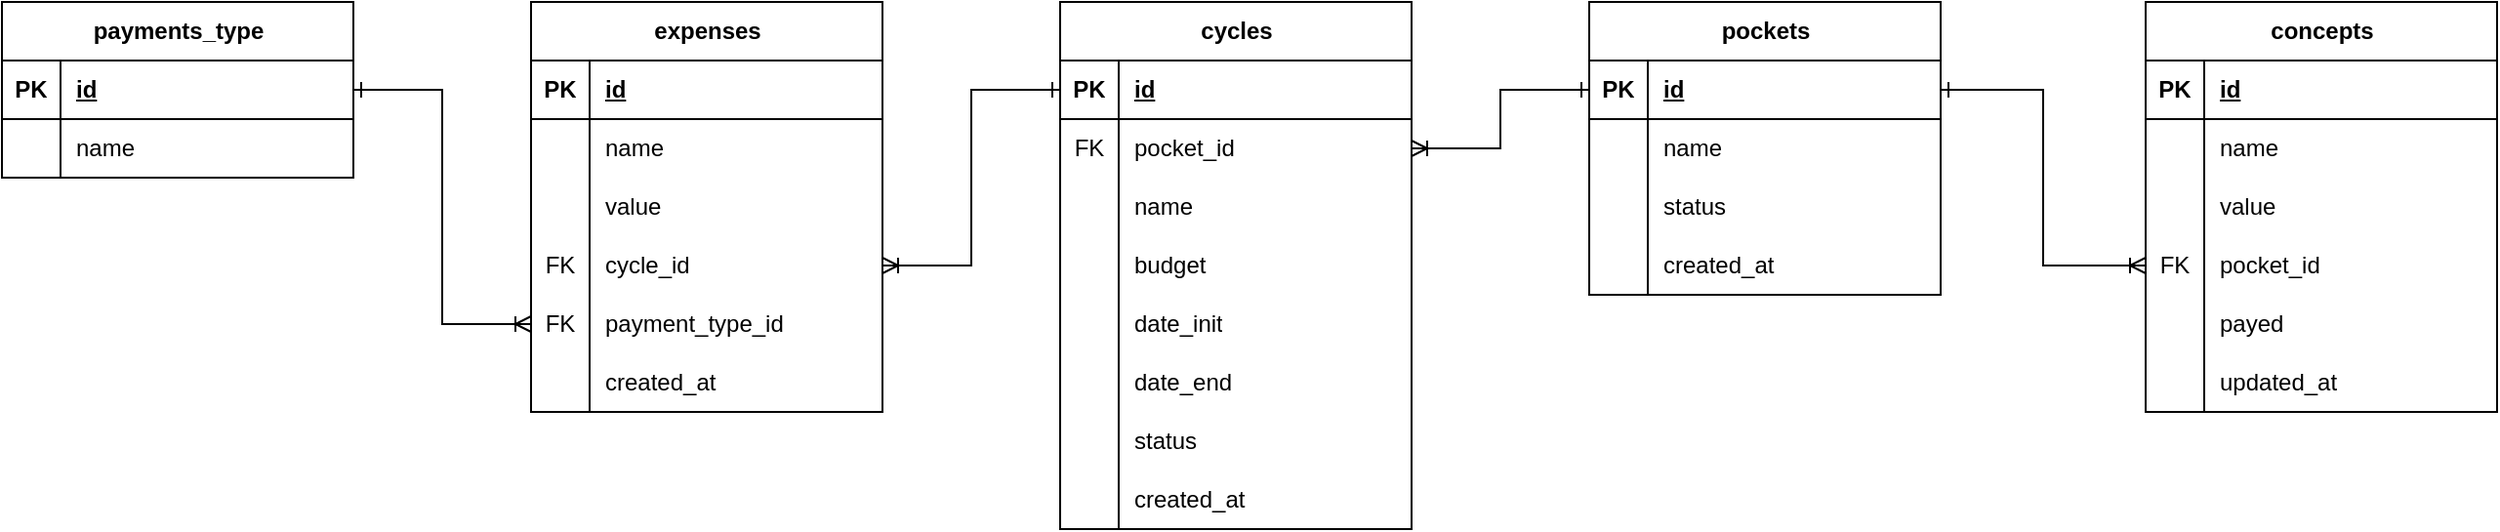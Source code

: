 <mxfile version="26.0.9">
  <diagram name="Page-1" id="GeWMx7mOWB3O76oJJy0g">
    <mxGraphModel dx="821" dy="547" grid="0" gridSize="10" guides="1" tooltips="1" connect="1" arrows="1" fold="1" page="0" pageScale="1" pageWidth="850" pageHeight="1100" math="0" shadow="0">
      <root>
        <mxCell id="0" />
        <mxCell id="1" parent="0" />
        <mxCell id="YxS4vOd6Nqn7UH2DYtod-55" style="edgeStyle=orthogonalEdgeStyle;rounded=0;orthogonalLoop=1;jettySize=auto;html=1;endArrow=ERoneToMany;endFill=0;startArrow=ERone;startFill=0;" parent="1" source="YxS4vOd6Nqn7UH2DYtod-2" target="YxS4vOd6Nqn7UH2DYtod-49" edge="1">
          <mxGeometry relative="1" as="geometry" />
        </mxCell>
        <mxCell id="YxS4vOd6Nqn7UH2DYtod-1" value="payments_type" style="shape=table;startSize=30;container=1;collapsible=1;childLayout=tableLayout;fixedRows=1;rowLines=0;fontStyle=1;align=center;resizeLast=1;html=1;" parent="1" vertex="1">
          <mxGeometry x="13" y="58" width="180" height="90" as="geometry" />
        </mxCell>
        <mxCell id="YxS4vOd6Nqn7UH2DYtod-2" value="" style="shape=tableRow;horizontal=0;startSize=0;swimlaneHead=0;swimlaneBody=0;fillColor=none;collapsible=0;dropTarget=0;points=[[0,0.5],[1,0.5]];portConstraint=eastwest;top=0;left=0;right=0;bottom=1;" parent="YxS4vOd6Nqn7UH2DYtod-1" vertex="1">
          <mxGeometry y="30" width="180" height="30" as="geometry" />
        </mxCell>
        <mxCell id="YxS4vOd6Nqn7UH2DYtod-3" value="PK" style="shape=partialRectangle;connectable=0;fillColor=none;top=0;left=0;bottom=0;right=0;fontStyle=1;overflow=hidden;whiteSpace=wrap;html=1;" parent="YxS4vOd6Nqn7UH2DYtod-2" vertex="1">
          <mxGeometry width="30" height="30" as="geometry">
            <mxRectangle width="30" height="30" as="alternateBounds" />
          </mxGeometry>
        </mxCell>
        <mxCell id="YxS4vOd6Nqn7UH2DYtod-4" value="id" style="shape=partialRectangle;connectable=0;fillColor=none;top=0;left=0;bottom=0;right=0;align=left;spacingLeft=6;fontStyle=5;overflow=hidden;whiteSpace=wrap;html=1;" parent="YxS4vOd6Nqn7UH2DYtod-2" vertex="1">
          <mxGeometry x="30" width="150" height="30" as="geometry">
            <mxRectangle width="150" height="30" as="alternateBounds" />
          </mxGeometry>
        </mxCell>
        <mxCell id="YxS4vOd6Nqn7UH2DYtod-5" value="" style="shape=tableRow;horizontal=0;startSize=0;swimlaneHead=0;swimlaneBody=0;fillColor=none;collapsible=0;dropTarget=0;points=[[0,0.5],[1,0.5]];portConstraint=eastwest;top=0;left=0;right=0;bottom=0;" parent="YxS4vOd6Nqn7UH2DYtod-1" vertex="1">
          <mxGeometry y="60" width="180" height="30" as="geometry" />
        </mxCell>
        <mxCell id="YxS4vOd6Nqn7UH2DYtod-6" value="" style="shape=partialRectangle;connectable=0;fillColor=none;top=0;left=0;bottom=0;right=0;editable=1;overflow=hidden;whiteSpace=wrap;html=1;" parent="YxS4vOd6Nqn7UH2DYtod-5" vertex="1">
          <mxGeometry width="30" height="30" as="geometry">
            <mxRectangle width="30" height="30" as="alternateBounds" />
          </mxGeometry>
        </mxCell>
        <mxCell id="YxS4vOd6Nqn7UH2DYtod-7" value="name" style="shape=partialRectangle;connectable=0;fillColor=none;top=0;left=0;bottom=0;right=0;align=left;spacingLeft=6;overflow=hidden;whiteSpace=wrap;html=1;" parent="YxS4vOd6Nqn7UH2DYtod-5" vertex="1">
          <mxGeometry x="30" width="150" height="30" as="geometry">
            <mxRectangle width="150" height="30" as="alternateBounds" />
          </mxGeometry>
        </mxCell>
        <mxCell id="YxS4vOd6Nqn7UH2DYtod-14" value="pockets" style="shape=table;startSize=30;container=1;collapsible=1;childLayout=tableLayout;fixedRows=1;rowLines=0;fontStyle=1;align=center;resizeLast=1;html=1;" parent="1" vertex="1">
          <mxGeometry x="826" y="58" width="180" height="150" as="geometry" />
        </mxCell>
        <mxCell id="YxS4vOd6Nqn7UH2DYtod-15" value="" style="shape=tableRow;horizontal=0;startSize=0;swimlaneHead=0;swimlaneBody=0;fillColor=none;collapsible=0;dropTarget=0;points=[[0,0.5],[1,0.5]];portConstraint=eastwest;top=0;left=0;right=0;bottom=1;" parent="YxS4vOd6Nqn7UH2DYtod-14" vertex="1">
          <mxGeometry y="30" width="180" height="30" as="geometry" />
        </mxCell>
        <mxCell id="YxS4vOd6Nqn7UH2DYtod-16" value="PK" style="shape=partialRectangle;connectable=0;fillColor=none;top=0;left=0;bottom=0;right=0;fontStyle=1;overflow=hidden;whiteSpace=wrap;html=1;" parent="YxS4vOd6Nqn7UH2DYtod-15" vertex="1">
          <mxGeometry width="30" height="30" as="geometry">
            <mxRectangle width="30" height="30" as="alternateBounds" />
          </mxGeometry>
        </mxCell>
        <mxCell id="YxS4vOd6Nqn7UH2DYtod-17" value="id" style="shape=partialRectangle;connectable=0;fillColor=none;top=0;left=0;bottom=0;right=0;align=left;spacingLeft=6;fontStyle=5;overflow=hidden;whiteSpace=wrap;html=1;" parent="YxS4vOd6Nqn7UH2DYtod-15" vertex="1">
          <mxGeometry x="30" width="150" height="30" as="geometry">
            <mxRectangle width="150" height="30" as="alternateBounds" />
          </mxGeometry>
        </mxCell>
        <mxCell id="YxS4vOd6Nqn7UH2DYtod-18" value="" style="shape=tableRow;horizontal=0;startSize=0;swimlaneHead=0;swimlaneBody=0;fillColor=none;collapsible=0;dropTarget=0;points=[[0,0.5],[1,0.5]];portConstraint=eastwest;top=0;left=0;right=0;bottom=0;" parent="YxS4vOd6Nqn7UH2DYtod-14" vertex="1">
          <mxGeometry y="60" width="180" height="30" as="geometry" />
        </mxCell>
        <mxCell id="YxS4vOd6Nqn7UH2DYtod-19" value="" style="shape=partialRectangle;connectable=0;fillColor=none;top=0;left=0;bottom=0;right=0;editable=1;overflow=hidden;whiteSpace=wrap;html=1;" parent="YxS4vOd6Nqn7UH2DYtod-18" vertex="1">
          <mxGeometry width="30" height="30" as="geometry">
            <mxRectangle width="30" height="30" as="alternateBounds" />
          </mxGeometry>
        </mxCell>
        <mxCell id="YxS4vOd6Nqn7UH2DYtod-20" value="name" style="shape=partialRectangle;connectable=0;fillColor=none;top=0;left=0;bottom=0;right=0;align=left;spacingLeft=6;overflow=hidden;whiteSpace=wrap;html=1;" parent="YxS4vOd6Nqn7UH2DYtod-18" vertex="1">
          <mxGeometry x="30" width="150" height="30" as="geometry">
            <mxRectangle width="150" height="30" as="alternateBounds" />
          </mxGeometry>
        </mxCell>
        <mxCell id="YxS4vOd6Nqn7UH2DYtod-33" value="" style="shape=tableRow;horizontal=0;startSize=0;swimlaneHead=0;swimlaneBody=0;fillColor=none;collapsible=0;dropTarget=0;points=[[0,0.5],[1,0.5]];portConstraint=eastwest;top=0;left=0;right=0;bottom=0;" parent="YxS4vOd6Nqn7UH2DYtod-14" vertex="1">
          <mxGeometry y="90" width="180" height="30" as="geometry" />
        </mxCell>
        <mxCell id="YxS4vOd6Nqn7UH2DYtod-34" value="" style="shape=partialRectangle;connectable=0;fillColor=none;top=0;left=0;bottom=0;right=0;editable=1;overflow=hidden;whiteSpace=wrap;html=1;" parent="YxS4vOd6Nqn7UH2DYtod-33" vertex="1">
          <mxGeometry width="30" height="30" as="geometry">
            <mxRectangle width="30" height="30" as="alternateBounds" />
          </mxGeometry>
        </mxCell>
        <mxCell id="YxS4vOd6Nqn7UH2DYtod-35" value="status" style="shape=partialRectangle;connectable=0;fillColor=none;top=0;left=0;bottom=0;right=0;align=left;spacingLeft=6;overflow=hidden;whiteSpace=wrap;html=1;" parent="YxS4vOd6Nqn7UH2DYtod-33" vertex="1">
          <mxGeometry x="30" width="150" height="30" as="geometry">
            <mxRectangle width="150" height="30" as="alternateBounds" />
          </mxGeometry>
        </mxCell>
        <mxCell id="YxS4vOd6Nqn7UH2DYtod-85" value="" style="shape=tableRow;horizontal=0;startSize=0;swimlaneHead=0;swimlaneBody=0;fillColor=none;collapsible=0;dropTarget=0;points=[[0,0.5],[1,0.5]];portConstraint=eastwest;top=0;left=0;right=0;bottom=0;" parent="YxS4vOd6Nqn7UH2DYtod-14" vertex="1">
          <mxGeometry y="120" width="180" height="30" as="geometry" />
        </mxCell>
        <mxCell id="YxS4vOd6Nqn7UH2DYtod-86" value="" style="shape=partialRectangle;connectable=0;fillColor=none;top=0;left=0;bottom=0;right=0;editable=1;overflow=hidden;whiteSpace=wrap;html=1;" parent="YxS4vOd6Nqn7UH2DYtod-85" vertex="1">
          <mxGeometry width="30" height="30" as="geometry">
            <mxRectangle width="30" height="30" as="alternateBounds" />
          </mxGeometry>
        </mxCell>
        <mxCell id="YxS4vOd6Nqn7UH2DYtod-87" value="created_at" style="shape=partialRectangle;connectable=0;fillColor=none;top=0;left=0;bottom=0;right=0;align=left;spacingLeft=6;overflow=hidden;whiteSpace=wrap;html=1;" parent="YxS4vOd6Nqn7UH2DYtod-85" vertex="1">
          <mxGeometry x="30" width="150" height="30" as="geometry">
            <mxRectangle width="150" height="30" as="alternateBounds" />
          </mxGeometry>
        </mxCell>
        <mxCell id="YxS4vOd6Nqn7UH2DYtod-36" value="expenses" style="shape=table;startSize=30;container=1;collapsible=1;childLayout=tableLayout;fixedRows=1;rowLines=0;fontStyle=1;align=center;resizeLast=1;html=1;" parent="1" vertex="1">
          <mxGeometry x="284" y="58" width="180" height="210" as="geometry" />
        </mxCell>
        <mxCell id="YxS4vOd6Nqn7UH2DYtod-37" value="" style="shape=tableRow;horizontal=0;startSize=0;swimlaneHead=0;swimlaneBody=0;fillColor=none;collapsible=0;dropTarget=0;points=[[0,0.5],[1,0.5]];portConstraint=eastwest;top=0;left=0;right=0;bottom=1;" parent="YxS4vOd6Nqn7UH2DYtod-36" vertex="1">
          <mxGeometry y="30" width="180" height="30" as="geometry" />
        </mxCell>
        <mxCell id="YxS4vOd6Nqn7UH2DYtod-38" value="PK" style="shape=partialRectangle;connectable=0;fillColor=none;top=0;left=0;bottom=0;right=0;fontStyle=1;overflow=hidden;whiteSpace=wrap;html=1;" parent="YxS4vOd6Nqn7UH2DYtod-37" vertex="1">
          <mxGeometry width="30" height="30" as="geometry">
            <mxRectangle width="30" height="30" as="alternateBounds" />
          </mxGeometry>
        </mxCell>
        <mxCell id="YxS4vOd6Nqn7UH2DYtod-39" value="id" style="shape=partialRectangle;connectable=0;fillColor=none;top=0;left=0;bottom=0;right=0;align=left;spacingLeft=6;fontStyle=5;overflow=hidden;whiteSpace=wrap;html=1;" parent="YxS4vOd6Nqn7UH2DYtod-37" vertex="1">
          <mxGeometry x="30" width="150" height="30" as="geometry">
            <mxRectangle width="150" height="30" as="alternateBounds" />
          </mxGeometry>
        </mxCell>
        <mxCell id="YxS4vOd6Nqn7UH2DYtod-40" value="" style="shape=tableRow;horizontal=0;startSize=0;swimlaneHead=0;swimlaneBody=0;fillColor=none;collapsible=0;dropTarget=0;points=[[0,0.5],[1,0.5]];portConstraint=eastwest;top=0;left=0;right=0;bottom=0;" parent="YxS4vOd6Nqn7UH2DYtod-36" vertex="1">
          <mxGeometry y="60" width="180" height="30" as="geometry" />
        </mxCell>
        <mxCell id="YxS4vOd6Nqn7UH2DYtod-41" value="" style="shape=partialRectangle;connectable=0;fillColor=none;top=0;left=0;bottom=0;right=0;editable=1;overflow=hidden;whiteSpace=wrap;html=1;" parent="YxS4vOd6Nqn7UH2DYtod-40" vertex="1">
          <mxGeometry width="30" height="30" as="geometry">
            <mxRectangle width="30" height="30" as="alternateBounds" />
          </mxGeometry>
        </mxCell>
        <mxCell id="YxS4vOd6Nqn7UH2DYtod-42" value="name" style="shape=partialRectangle;connectable=0;fillColor=none;top=0;left=0;bottom=0;right=0;align=left;spacingLeft=6;overflow=hidden;whiteSpace=wrap;html=1;" parent="YxS4vOd6Nqn7UH2DYtod-40" vertex="1">
          <mxGeometry x="30" width="150" height="30" as="geometry">
            <mxRectangle width="150" height="30" as="alternateBounds" />
          </mxGeometry>
        </mxCell>
        <mxCell id="YxS4vOd6Nqn7UH2DYtod-43" value="" style="shape=tableRow;horizontal=0;startSize=0;swimlaneHead=0;swimlaneBody=0;fillColor=none;collapsible=0;dropTarget=0;points=[[0,0.5],[1,0.5]];portConstraint=eastwest;top=0;left=0;right=0;bottom=0;" parent="YxS4vOd6Nqn7UH2DYtod-36" vertex="1">
          <mxGeometry y="90" width="180" height="30" as="geometry" />
        </mxCell>
        <mxCell id="YxS4vOd6Nqn7UH2DYtod-44" value="" style="shape=partialRectangle;connectable=0;fillColor=none;top=0;left=0;bottom=0;right=0;editable=1;overflow=hidden;whiteSpace=wrap;html=1;" parent="YxS4vOd6Nqn7UH2DYtod-43" vertex="1">
          <mxGeometry width="30" height="30" as="geometry">
            <mxRectangle width="30" height="30" as="alternateBounds" />
          </mxGeometry>
        </mxCell>
        <mxCell id="YxS4vOd6Nqn7UH2DYtod-45" value="value" style="shape=partialRectangle;connectable=0;fillColor=none;top=0;left=0;bottom=0;right=0;align=left;spacingLeft=6;overflow=hidden;whiteSpace=wrap;html=1;" parent="YxS4vOd6Nqn7UH2DYtod-43" vertex="1">
          <mxGeometry x="30" width="150" height="30" as="geometry">
            <mxRectangle width="150" height="30" as="alternateBounds" />
          </mxGeometry>
        </mxCell>
        <mxCell id="YxS4vOd6Nqn7UH2DYtod-46" value="" style="shape=tableRow;horizontal=0;startSize=0;swimlaneHead=0;swimlaneBody=0;fillColor=none;collapsible=0;dropTarget=0;points=[[0,0.5],[1,0.5]];portConstraint=eastwest;top=0;left=0;right=0;bottom=0;" parent="YxS4vOd6Nqn7UH2DYtod-36" vertex="1">
          <mxGeometry y="120" width="180" height="30" as="geometry" />
        </mxCell>
        <mxCell id="YxS4vOd6Nqn7UH2DYtod-47" value="FK" style="shape=partialRectangle;connectable=0;fillColor=none;top=0;left=0;bottom=0;right=0;editable=1;overflow=hidden;whiteSpace=wrap;html=1;" parent="YxS4vOd6Nqn7UH2DYtod-46" vertex="1">
          <mxGeometry width="30" height="30" as="geometry">
            <mxRectangle width="30" height="30" as="alternateBounds" />
          </mxGeometry>
        </mxCell>
        <mxCell id="YxS4vOd6Nqn7UH2DYtod-48" value="cycle_id" style="shape=partialRectangle;connectable=0;fillColor=none;top=0;left=0;bottom=0;right=0;align=left;spacingLeft=6;overflow=hidden;whiteSpace=wrap;html=1;" parent="YxS4vOd6Nqn7UH2DYtod-46" vertex="1">
          <mxGeometry x="30" width="150" height="30" as="geometry">
            <mxRectangle width="150" height="30" as="alternateBounds" />
          </mxGeometry>
        </mxCell>
        <mxCell id="YxS4vOd6Nqn7UH2DYtod-49" value="" style="shape=tableRow;horizontal=0;startSize=0;swimlaneHead=0;swimlaneBody=0;fillColor=none;collapsible=0;dropTarget=0;points=[[0,0.5],[1,0.5]];portConstraint=eastwest;top=0;left=0;right=0;bottom=0;" parent="YxS4vOd6Nqn7UH2DYtod-36" vertex="1">
          <mxGeometry y="150" width="180" height="30" as="geometry" />
        </mxCell>
        <mxCell id="YxS4vOd6Nqn7UH2DYtod-50" value="FK" style="shape=partialRectangle;connectable=0;fillColor=none;top=0;left=0;bottom=0;right=0;editable=1;overflow=hidden;whiteSpace=wrap;html=1;" parent="YxS4vOd6Nqn7UH2DYtod-49" vertex="1">
          <mxGeometry width="30" height="30" as="geometry">
            <mxRectangle width="30" height="30" as="alternateBounds" />
          </mxGeometry>
        </mxCell>
        <mxCell id="YxS4vOd6Nqn7UH2DYtod-51" value="payment_type_id" style="shape=partialRectangle;connectable=0;fillColor=none;top=0;left=0;bottom=0;right=0;align=left;spacingLeft=6;overflow=hidden;whiteSpace=wrap;html=1;" parent="YxS4vOd6Nqn7UH2DYtod-49" vertex="1">
          <mxGeometry x="30" width="150" height="30" as="geometry">
            <mxRectangle width="150" height="30" as="alternateBounds" />
          </mxGeometry>
        </mxCell>
        <mxCell id="YxS4vOd6Nqn7UH2DYtod-52" value="" style="shape=tableRow;horizontal=0;startSize=0;swimlaneHead=0;swimlaneBody=0;fillColor=none;collapsible=0;dropTarget=0;points=[[0,0.5],[1,0.5]];portConstraint=eastwest;top=0;left=0;right=0;bottom=0;" parent="YxS4vOd6Nqn7UH2DYtod-36" vertex="1">
          <mxGeometry y="180" width="180" height="30" as="geometry" />
        </mxCell>
        <mxCell id="YxS4vOd6Nqn7UH2DYtod-53" value="" style="shape=partialRectangle;connectable=0;fillColor=none;top=0;left=0;bottom=0;right=0;editable=1;overflow=hidden;whiteSpace=wrap;html=1;" parent="YxS4vOd6Nqn7UH2DYtod-52" vertex="1">
          <mxGeometry width="30" height="30" as="geometry">
            <mxRectangle width="30" height="30" as="alternateBounds" />
          </mxGeometry>
        </mxCell>
        <mxCell id="YxS4vOd6Nqn7UH2DYtod-54" value="created_at" style="shape=partialRectangle;connectable=0;fillColor=none;top=0;left=0;bottom=0;right=0;align=left;spacingLeft=6;overflow=hidden;whiteSpace=wrap;html=1;" parent="YxS4vOd6Nqn7UH2DYtod-52" vertex="1">
          <mxGeometry x="30" width="150" height="30" as="geometry">
            <mxRectangle width="150" height="30" as="alternateBounds" />
          </mxGeometry>
        </mxCell>
        <mxCell id="YxS4vOd6Nqn7UH2DYtod-56" style="edgeStyle=orthogonalEdgeStyle;rounded=0;orthogonalLoop=1;jettySize=auto;html=1;endArrow=ERoneToMany;endFill=0;startArrow=ERone;startFill=0;" parent="1" source="YxS4vOd6Nqn7UH2DYtod-15" target="YxS4vOd6Nqn7UH2DYtod-67" edge="1">
          <mxGeometry relative="1" as="geometry" />
        </mxCell>
        <mxCell id="YxS4vOd6Nqn7UH2DYtod-57" value="cycles" style="shape=table;startSize=30;container=1;collapsible=1;childLayout=tableLayout;fixedRows=1;rowLines=0;fontStyle=1;align=center;resizeLast=1;html=1;" parent="1" vertex="1">
          <mxGeometry x="555" y="58" width="180" height="270" as="geometry" />
        </mxCell>
        <mxCell id="YxS4vOd6Nqn7UH2DYtod-58" value="" style="shape=tableRow;horizontal=0;startSize=0;swimlaneHead=0;swimlaneBody=0;fillColor=none;collapsible=0;dropTarget=0;points=[[0,0.5],[1,0.5]];portConstraint=eastwest;top=0;left=0;right=0;bottom=1;" parent="YxS4vOd6Nqn7UH2DYtod-57" vertex="1">
          <mxGeometry y="30" width="180" height="30" as="geometry" />
        </mxCell>
        <mxCell id="YxS4vOd6Nqn7UH2DYtod-59" value="PK" style="shape=partialRectangle;connectable=0;fillColor=none;top=0;left=0;bottom=0;right=0;fontStyle=1;overflow=hidden;whiteSpace=wrap;html=1;" parent="YxS4vOd6Nqn7UH2DYtod-58" vertex="1">
          <mxGeometry width="30" height="30" as="geometry">
            <mxRectangle width="30" height="30" as="alternateBounds" />
          </mxGeometry>
        </mxCell>
        <mxCell id="YxS4vOd6Nqn7UH2DYtod-60" value="id" style="shape=partialRectangle;connectable=0;fillColor=none;top=0;left=0;bottom=0;right=0;align=left;spacingLeft=6;fontStyle=5;overflow=hidden;whiteSpace=wrap;html=1;" parent="YxS4vOd6Nqn7UH2DYtod-58" vertex="1">
          <mxGeometry x="30" width="150" height="30" as="geometry">
            <mxRectangle width="150" height="30" as="alternateBounds" />
          </mxGeometry>
        </mxCell>
        <mxCell id="YxS4vOd6Nqn7UH2DYtod-67" value="" style="shape=tableRow;horizontal=0;startSize=0;swimlaneHead=0;swimlaneBody=0;fillColor=none;collapsible=0;dropTarget=0;points=[[0,0.5],[1,0.5]];portConstraint=eastwest;top=0;left=0;right=0;bottom=0;" parent="YxS4vOd6Nqn7UH2DYtod-57" vertex="1">
          <mxGeometry y="60" width="180" height="30" as="geometry" />
        </mxCell>
        <mxCell id="YxS4vOd6Nqn7UH2DYtod-68" value="FK" style="shape=partialRectangle;connectable=0;fillColor=none;top=0;left=0;bottom=0;right=0;editable=1;overflow=hidden;whiteSpace=wrap;html=1;" parent="YxS4vOd6Nqn7UH2DYtod-67" vertex="1">
          <mxGeometry width="30" height="30" as="geometry">
            <mxRectangle width="30" height="30" as="alternateBounds" />
          </mxGeometry>
        </mxCell>
        <mxCell id="YxS4vOd6Nqn7UH2DYtod-69" value="pocket_id" style="shape=partialRectangle;connectable=0;fillColor=none;top=0;left=0;bottom=0;right=0;align=left;spacingLeft=6;overflow=hidden;whiteSpace=wrap;html=1;" parent="YxS4vOd6Nqn7UH2DYtod-67" vertex="1">
          <mxGeometry x="30" width="150" height="30" as="geometry">
            <mxRectangle width="150" height="30" as="alternateBounds" />
          </mxGeometry>
        </mxCell>
        <mxCell id="YxS4vOd6Nqn7UH2DYtod-70" value="" style="shape=tableRow;horizontal=0;startSize=0;swimlaneHead=0;swimlaneBody=0;fillColor=none;collapsible=0;dropTarget=0;points=[[0,0.5],[1,0.5]];portConstraint=eastwest;top=0;left=0;right=0;bottom=0;" parent="YxS4vOd6Nqn7UH2DYtod-57" vertex="1">
          <mxGeometry y="90" width="180" height="30" as="geometry" />
        </mxCell>
        <mxCell id="YxS4vOd6Nqn7UH2DYtod-71" value="" style="shape=partialRectangle;connectable=0;fillColor=none;top=0;left=0;bottom=0;right=0;editable=1;overflow=hidden;whiteSpace=wrap;html=1;" parent="YxS4vOd6Nqn7UH2DYtod-70" vertex="1">
          <mxGeometry width="30" height="30" as="geometry">
            <mxRectangle width="30" height="30" as="alternateBounds" />
          </mxGeometry>
        </mxCell>
        <mxCell id="YxS4vOd6Nqn7UH2DYtod-72" value="name" style="shape=partialRectangle;connectable=0;fillColor=none;top=0;left=0;bottom=0;right=0;align=left;spacingLeft=6;overflow=hidden;whiteSpace=wrap;html=1;" parent="YxS4vOd6Nqn7UH2DYtod-70" vertex="1">
          <mxGeometry x="30" width="150" height="30" as="geometry">
            <mxRectangle width="150" height="30" as="alternateBounds" />
          </mxGeometry>
        </mxCell>
        <mxCell id="YxS4vOd6Nqn7UH2DYtod-73" value="" style="shape=tableRow;horizontal=0;startSize=0;swimlaneHead=0;swimlaneBody=0;fillColor=none;collapsible=0;dropTarget=0;points=[[0,0.5],[1,0.5]];portConstraint=eastwest;top=0;left=0;right=0;bottom=0;" parent="YxS4vOd6Nqn7UH2DYtod-57" vertex="1">
          <mxGeometry y="120" width="180" height="30" as="geometry" />
        </mxCell>
        <mxCell id="YxS4vOd6Nqn7UH2DYtod-74" value="" style="shape=partialRectangle;connectable=0;fillColor=none;top=0;left=0;bottom=0;right=0;editable=1;overflow=hidden;whiteSpace=wrap;html=1;" parent="YxS4vOd6Nqn7UH2DYtod-73" vertex="1">
          <mxGeometry width="30" height="30" as="geometry">
            <mxRectangle width="30" height="30" as="alternateBounds" />
          </mxGeometry>
        </mxCell>
        <mxCell id="YxS4vOd6Nqn7UH2DYtod-75" value="budget" style="shape=partialRectangle;connectable=0;fillColor=none;top=0;left=0;bottom=0;right=0;align=left;spacingLeft=6;overflow=hidden;whiteSpace=wrap;html=1;" parent="YxS4vOd6Nqn7UH2DYtod-73" vertex="1">
          <mxGeometry x="30" width="150" height="30" as="geometry">
            <mxRectangle width="150" height="30" as="alternateBounds" />
          </mxGeometry>
        </mxCell>
        <mxCell id="YxS4vOd6Nqn7UH2DYtod-76" value="" style="shape=tableRow;horizontal=0;startSize=0;swimlaneHead=0;swimlaneBody=0;fillColor=none;collapsible=0;dropTarget=0;points=[[0,0.5],[1,0.5]];portConstraint=eastwest;top=0;left=0;right=0;bottom=0;" parent="YxS4vOd6Nqn7UH2DYtod-57" vertex="1">
          <mxGeometry y="150" width="180" height="30" as="geometry" />
        </mxCell>
        <mxCell id="YxS4vOd6Nqn7UH2DYtod-77" value="" style="shape=partialRectangle;connectable=0;fillColor=none;top=0;left=0;bottom=0;right=0;editable=1;overflow=hidden;whiteSpace=wrap;html=1;" parent="YxS4vOd6Nqn7UH2DYtod-76" vertex="1">
          <mxGeometry width="30" height="30" as="geometry">
            <mxRectangle width="30" height="30" as="alternateBounds" />
          </mxGeometry>
        </mxCell>
        <mxCell id="YxS4vOd6Nqn7UH2DYtod-78" value="date_init" style="shape=partialRectangle;connectable=0;fillColor=none;top=0;left=0;bottom=0;right=0;align=left;spacingLeft=6;overflow=hidden;whiteSpace=wrap;html=1;" parent="YxS4vOd6Nqn7UH2DYtod-76" vertex="1">
          <mxGeometry x="30" width="150" height="30" as="geometry">
            <mxRectangle width="150" height="30" as="alternateBounds" />
          </mxGeometry>
        </mxCell>
        <mxCell id="YxS4vOd6Nqn7UH2DYtod-79" value="" style="shape=tableRow;horizontal=0;startSize=0;swimlaneHead=0;swimlaneBody=0;fillColor=none;collapsible=0;dropTarget=0;points=[[0,0.5],[1,0.5]];portConstraint=eastwest;top=0;left=0;right=0;bottom=0;" parent="YxS4vOd6Nqn7UH2DYtod-57" vertex="1">
          <mxGeometry y="180" width="180" height="30" as="geometry" />
        </mxCell>
        <mxCell id="YxS4vOd6Nqn7UH2DYtod-80" value="" style="shape=partialRectangle;connectable=0;fillColor=none;top=0;left=0;bottom=0;right=0;editable=1;overflow=hidden;whiteSpace=wrap;html=1;" parent="YxS4vOd6Nqn7UH2DYtod-79" vertex="1">
          <mxGeometry width="30" height="30" as="geometry">
            <mxRectangle width="30" height="30" as="alternateBounds" />
          </mxGeometry>
        </mxCell>
        <mxCell id="YxS4vOd6Nqn7UH2DYtod-81" value="date_end" style="shape=partialRectangle;connectable=0;fillColor=none;top=0;left=0;bottom=0;right=0;align=left;spacingLeft=6;overflow=hidden;whiteSpace=wrap;html=1;" parent="YxS4vOd6Nqn7UH2DYtod-79" vertex="1">
          <mxGeometry x="30" width="150" height="30" as="geometry">
            <mxRectangle width="150" height="30" as="alternateBounds" />
          </mxGeometry>
        </mxCell>
        <mxCell id="YxS4vOd6Nqn7UH2DYtod-88" value="" style="shape=tableRow;horizontal=0;startSize=0;swimlaneHead=0;swimlaneBody=0;fillColor=none;collapsible=0;dropTarget=0;points=[[0,0.5],[1,0.5]];portConstraint=eastwest;top=0;left=0;right=0;bottom=0;" parent="YxS4vOd6Nqn7UH2DYtod-57" vertex="1">
          <mxGeometry y="210" width="180" height="30" as="geometry" />
        </mxCell>
        <mxCell id="YxS4vOd6Nqn7UH2DYtod-89" value="" style="shape=partialRectangle;connectable=0;fillColor=none;top=0;left=0;bottom=0;right=0;editable=1;overflow=hidden;whiteSpace=wrap;html=1;" parent="YxS4vOd6Nqn7UH2DYtod-88" vertex="1">
          <mxGeometry width="30" height="30" as="geometry">
            <mxRectangle width="30" height="30" as="alternateBounds" />
          </mxGeometry>
        </mxCell>
        <mxCell id="YxS4vOd6Nqn7UH2DYtod-90" value="status" style="shape=partialRectangle;connectable=0;fillColor=none;top=0;left=0;bottom=0;right=0;align=left;spacingLeft=6;overflow=hidden;whiteSpace=wrap;html=1;" parent="YxS4vOd6Nqn7UH2DYtod-88" vertex="1">
          <mxGeometry x="30" width="150" height="30" as="geometry">
            <mxRectangle width="150" height="30" as="alternateBounds" />
          </mxGeometry>
        </mxCell>
        <mxCell id="YxS4vOd6Nqn7UH2DYtod-94" value="" style="shape=tableRow;horizontal=0;startSize=0;swimlaneHead=0;swimlaneBody=0;fillColor=none;collapsible=0;dropTarget=0;points=[[0,0.5],[1,0.5]];portConstraint=eastwest;top=0;left=0;right=0;bottom=0;" parent="YxS4vOd6Nqn7UH2DYtod-57" vertex="1">
          <mxGeometry y="240" width="180" height="30" as="geometry" />
        </mxCell>
        <mxCell id="YxS4vOd6Nqn7UH2DYtod-95" value="" style="shape=partialRectangle;connectable=0;fillColor=none;top=0;left=0;bottom=0;right=0;editable=1;overflow=hidden;whiteSpace=wrap;html=1;" parent="YxS4vOd6Nqn7UH2DYtod-94" vertex="1">
          <mxGeometry width="30" height="30" as="geometry">
            <mxRectangle width="30" height="30" as="alternateBounds" />
          </mxGeometry>
        </mxCell>
        <mxCell id="YxS4vOd6Nqn7UH2DYtod-96" value="created_at" style="shape=partialRectangle;connectable=0;fillColor=none;top=0;left=0;bottom=0;right=0;align=left;spacingLeft=6;overflow=hidden;whiteSpace=wrap;html=1;" parent="YxS4vOd6Nqn7UH2DYtod-94" vertex="1">
          <mxGeometry x="30" width="150" height="30" as="geometry">
            <mxRectangle width="150" height="30" as="alternateBounds" />
          </mxGeometry>
        </mxCell>
        <mxCell id="YxS4vOd6Nqn7UH2DYtod-84" style="edgeStyle=orthogonalEdgeStyle;rounded=0;orthogonalLoop=1;jettySize=auto;html=1;endArrow=ERone;endFill=0;startArrow=ERoneToMany;startFill=0;" parent="1" source="YxS4vOd6Nqn7UH2DYtod-46" target="YxS4vOd6Nqn7UH2DYtod-58" edge="1">
          <mxGeometry relative="1" as="geometry" />
        </mxCell>
        <mxCell id="7H3WDwQp21hgmPwftsPs-1" value="concepts" style="shape=table;startSize=30;container=1;collapsible=1;childLayout=tableLayout;fixedRows=1;rowLines=0;fontStyle=1;align=center;resizeLast=1;html=1;" vertex="1" parent="1">
          <mxGeometry x="1111" y="58" width="180" height="210" as="geometry" />
        </mxCell>
        <mxCell id="7H3WDwQp21hgmPwftsPs-2" value="" style="shape=tableRow;horizontal=0;startSize=0;swimlaneHead=0;swimlaneBody=0;fillColor=none;collapsible=0;dropTarget=0;points=[[0,0.5],[1,0.5]];portConstraint=eastwest;top=0;left=0;right=0;bottom=1;" vertex="1" parent="7H3WDwQp21hgmPwftsPs-1">
          <mxGeometry y="30" width="180" height="30" as="geometry" />
        </mxCell>
        <mxCell id="7H3WDwQp21hgmPwftsPs-3" value="PK" style="shape=partialRectangle;connectable=0;fillColor=none;top=0;left=0;bottom=0;right=0;fontStyle=1;overflow=hidden;whiteSpace=wrap;html=1;" vertex="1" parent="7H3WDwQp21hgmPwftsPs-2">
          <mxGeometry width="30" height="30" as="geometry">
            <mxRectangle width="30" height="30" as="alternateBounds" />
          </mxGeometry>
        </mxCell>
        <mxCell id="7H3WDwQp21hgmPwftsPs-4" value="id" style="shape=partialRectangle;connectable=0;fillColor=none;top=0;left=0;bottom=0;right=0;align=left;spacingLeft=6;fontStyle=5;overflow=hidden;whiteSpace=wrap;html=1;" vertex="1" parent="7H3WDwQp21hgmPwftsPs-2">
          <mxGeometry x="30" width="150" height="30" as="geometry">
            <mxRectangle width="150" height="30" as="alternateBounds" />
          </mxGeometry>
        </mxCell>
        <mxCell id="7H3WDwQp21hgmPwftsPs-5" value="" style="shape=tableRow;horizontal=0;startSize=0;swimlaneHead=0;swimlaneBody=0;fillColor=none;collapsible=0;dropTarget=0;points=[[0,0.5],[1,0.5]];portConstraint=eastwest;top=0;left=0;right=0;bottom=0;" vertex="1" parent="7H3WDwQp21hgmPwftsPs-1">
          <mxGeometry y="60" width="180" height="30" as="geometry" />
        </mxCell>
        <mxCell id="7H3WDwQp21hgmPwftsPs-6" value="" style="shape=partialRectangle;connectable=0;fillColor=none;top=0;left=0;bottom=0;right=0;editable=1;overflow=hidden;whiteSpace=wrap;html=1;" vertex="1" parent="7H3WDwQp21hgmPwftsPs-5">
          <mxGeometry width="30" height="30" as="geometry">
            <mxRectangle width="30" height="30" as="alternateBounds" />
          </mxGeometry>
        </mxCell>
        <mxCell id="7H3WDwQp21hgmPwftsPs-7" value="name" style="shape=partialRectangle;connectable=0;fillColor=none;top=0;left=0;bottom=0;right=0;align=left;spacingLeft=6;overflow=hidden;whiteSpace=wrap;html=1;" vertex="1" parent="7H3WDwQp21hgmPwftsPs-5">
          <mxGeometry x="30" width="150" height="30" as="geometry">
            <mxRectangle width="150" height="30" as="alternateBounds" />
          </mxGeometry>
        </mxCell>
        <mxCell id="7H3WDwQp21hgmPwftsPs-11" value="" style="shape=tableRow;horizontal=0;startSize=0;swimlaneHead=0;swimlaneBody=0;fillColor=none;collapsible=0;dropTarget=0;points=[[0,0.5],[1,0.5]];portConstraint=eastwest;top=0;left=0;right=0;bottom=0;" vertex="1" parent="7H3WDwQp21hgmPwftsPs-1">
          <mxGeometry y="90" width="180" height="30" as="geometry" />
        </mxCell>
        <mxCell id="7H3WDwQp21hgmPwftsPs-12" value="" style="shape=partialRectangle;connectable=0;fillColor=none;top=0;left=0;bottom=0;right=0;editable=1;overflow=hidden;whiteSpace=wrap;html=1;" vertex="1" parent="7H3WDwQp21hgmPwftsPs-11">
          <mxGeometry width="30" height="30" as="geometry">
            <mxRectangle width="30" height="30" as="alternateBounds" />
          </mxGeometry>
        </mxCell>
        <mxCell id="7H3WDwQp21hgmPwftsPs-13" value="value" style="shape=partialRectangle;connectable=0;fillColor=none;top=0;left=0;bottom=0;right=0;align=left;spacingLeft=6;overflow=hidden;whiteSpace=wrap;html=1;" vertex="1" parent="7H3WDwQp21hgmPwftsPs-11">
          <mxGeometry x="30" width="150" height="30" as="geometry">
            <mxRectangle width="150" height="30" as="alternateBounds" />
          </mxGeometry>
        </mxCell>
        <mxCell id="7H3WDwQp21hgmPwftsPs-17" value="" style="shape=tableRow;horizontal=0;startSize=0;swimlaneHead=0;swimlaneBody=0;fillColor=none;collapsible=0;dropTarget=0;points=[[0,0.5],[1,0.5]];portConstraint=eastwest;top=0;left=0;right=0;bottom=0;" vertex="1" parent="7H3WDwQp21hgmPwftsPs-1">
          <mxGeometry y="120" width="180" height="30" as="geometry" />
        </mxCell>
        <mxCell id="7H3WDwQp21hgmPwftsPs-18" value="FK" style="shape=partialRectangle;connectable=0;fillColor=none;top=0;left=0;bottom=0;right=0;editable=1;overflow=hidden;whiteSpace=wrap;html=1;" vertex="1" parent="7H3WDwQp21hgmPwftsPs-17">
          <mxGeometry width="30" height="30" as="geometry">
            <mxRectangle width="30" height="30" as="alternateBounds" />
          </mxGeometry>
        </mxCell>
        <mxCell id="7H3WDwQp21hgmPwftsPs-19" value="pocket_id" style="shape=partialRectangle;connectable=0;fillColor=none;top=0;left=0;bottom=0;right=0;align=left;spacingLeft=6;overflow=hidden;whiteSpace=wrap;html=1;" vertex="1" parent="7H3WDwQp21hgmPwftsPs-17">
          <mxGeometry x="30" width="150" height="30" as="geometry">
            <mxRectangle width="150" height="30" as="alternateBounds" />
          </mxGeometry>
        </mxCell>
        <mxCell id="7H3WDwQp21hgmPwftsPs-33" value="" style="shape=tableRow;horizontal=0;startSize=0;swimlaneHead=0;swimlaneBody=0;fillColor=none;collapsible=0;dropTarget=0;points=[[0,0.5],[1,0.5]];portConstraint=eastwest;top=0;left=0;right=0;bottom=0;" vertex="1" parent="7H3WDwQp21hgmPwftsPs-1">
          <mxGeometry y="150" width="180" height="30" as="geometry" />
        </mxCell>
        <mxCell id="7H3WDwQp21hgmPwftsPs-34" value="" style="shape=partialRectangle;connectable=0;fillColor=none;top=0;left=0;bottom=0;right=0;editable=1;overflow=hidden;whiteSpace=wrap;html=1;" vertex="1" parent="7H3WDwQp21hgmPwftsPs-33">
          <mxGeometry width="30" height="30" as="geometry">
            <mxRectangle width="30" height="30" as="alternateBounds" />
          </mxGeometry>
        </mxCell>
        <mxCell id="7H3WDwQp21hgmPwftsPs-35" value="payed" style="shape=partialRectangle;connectable=0;fillColor=none;top=0;left=0;bottom=0;right=0;align=left;spacingLeft=6;overflow=hidden;whiteSpace=wrap;html=1;" vertex="1" parent="7H3WDwQp21hgmPwftsPs-33">
          <mxGeometry x="30" width="150" height="30" as="geometry">
            <mxRectangle width="150" height="30" as="alternateBounds" />
          </mxGeometry>
        </mxCell>
        <mxCell id="7H3WDwQp21hgmPwftsPs-37" value="" style="shape=tableRow;horizontal=0;startSize=0;swimlaneHead=0;swimlaneBody=0;fillColor=none;collapsible=0;dropTarget=0;points=[[0,0.5],[1,0.5]];portConstraint=eastwest;top=0;left=0;right=0;bottom=0;" vertex="1" parent="7H3WDwQp21hgmPwftsPs-1">
          <mxGeometry y="180" width="180" height="30" as="geometry" />
        </mxCell>
        <mxCell id="7H3WDwQp21hgmPwftsPs-38" value="" style="shape=partialRectangle;connectable=0;fillColor=none;top=0;left=0;bottom=0;right=0;editable=1;overflow=hidden;whiteSpace=wrap;html=1;" vertex="1" parent="7H3WDwQp21hgmPwftsPs-37">
          <mxGeometry width="30" height="30" as="geometry">
            <mxRectangle width="30" height="30" as="alternateBounds" />
          </mxGeometry>
        </mxCell>
        <mxCell id="7H3WDwQp21hgmPwftsPs-39" value="updated_at" style="shape=partialRectangle;connectable=0;fillColor=none;top=0;left=0;bottom=0;right=0;align=left;spacingLeft=6;overflow=hidden;whiteSpace=wrap;html=1;" vertex="1" parent="7H3WDwQp21hgmPwftsPs-37">
          <mxGeometry x="30" width="150" height="30" as="geometry">
            <mxRectangle width="150" height="30" as="alternateBounds" />
          </mxGeometry>
        </mxCell>
        <mxCell id="7H3WDwQp21hgmPwftsPs-36" style="edgeStyle=orthogonalEdgeStyle;rounded=0;orthogonalLoop=1;jettySize=auto;html=1;exitX=0;exitY=0.5;exitDx=0;exitDy=0;startArrow=ERoneToMany;startFill=0;endArrow=ERone;endFill=0;" edge="1" parent="1" source="7H3WDwQp21hgmPwftsPs-17" target="YxS4vOd6Nqn7UH2DYtod-15">
          <mxGeometry relative="1" as="geometry" />
        </mxCell>
      </root>
    </mxGraphModel>
  </diagram>
</mxfile>
